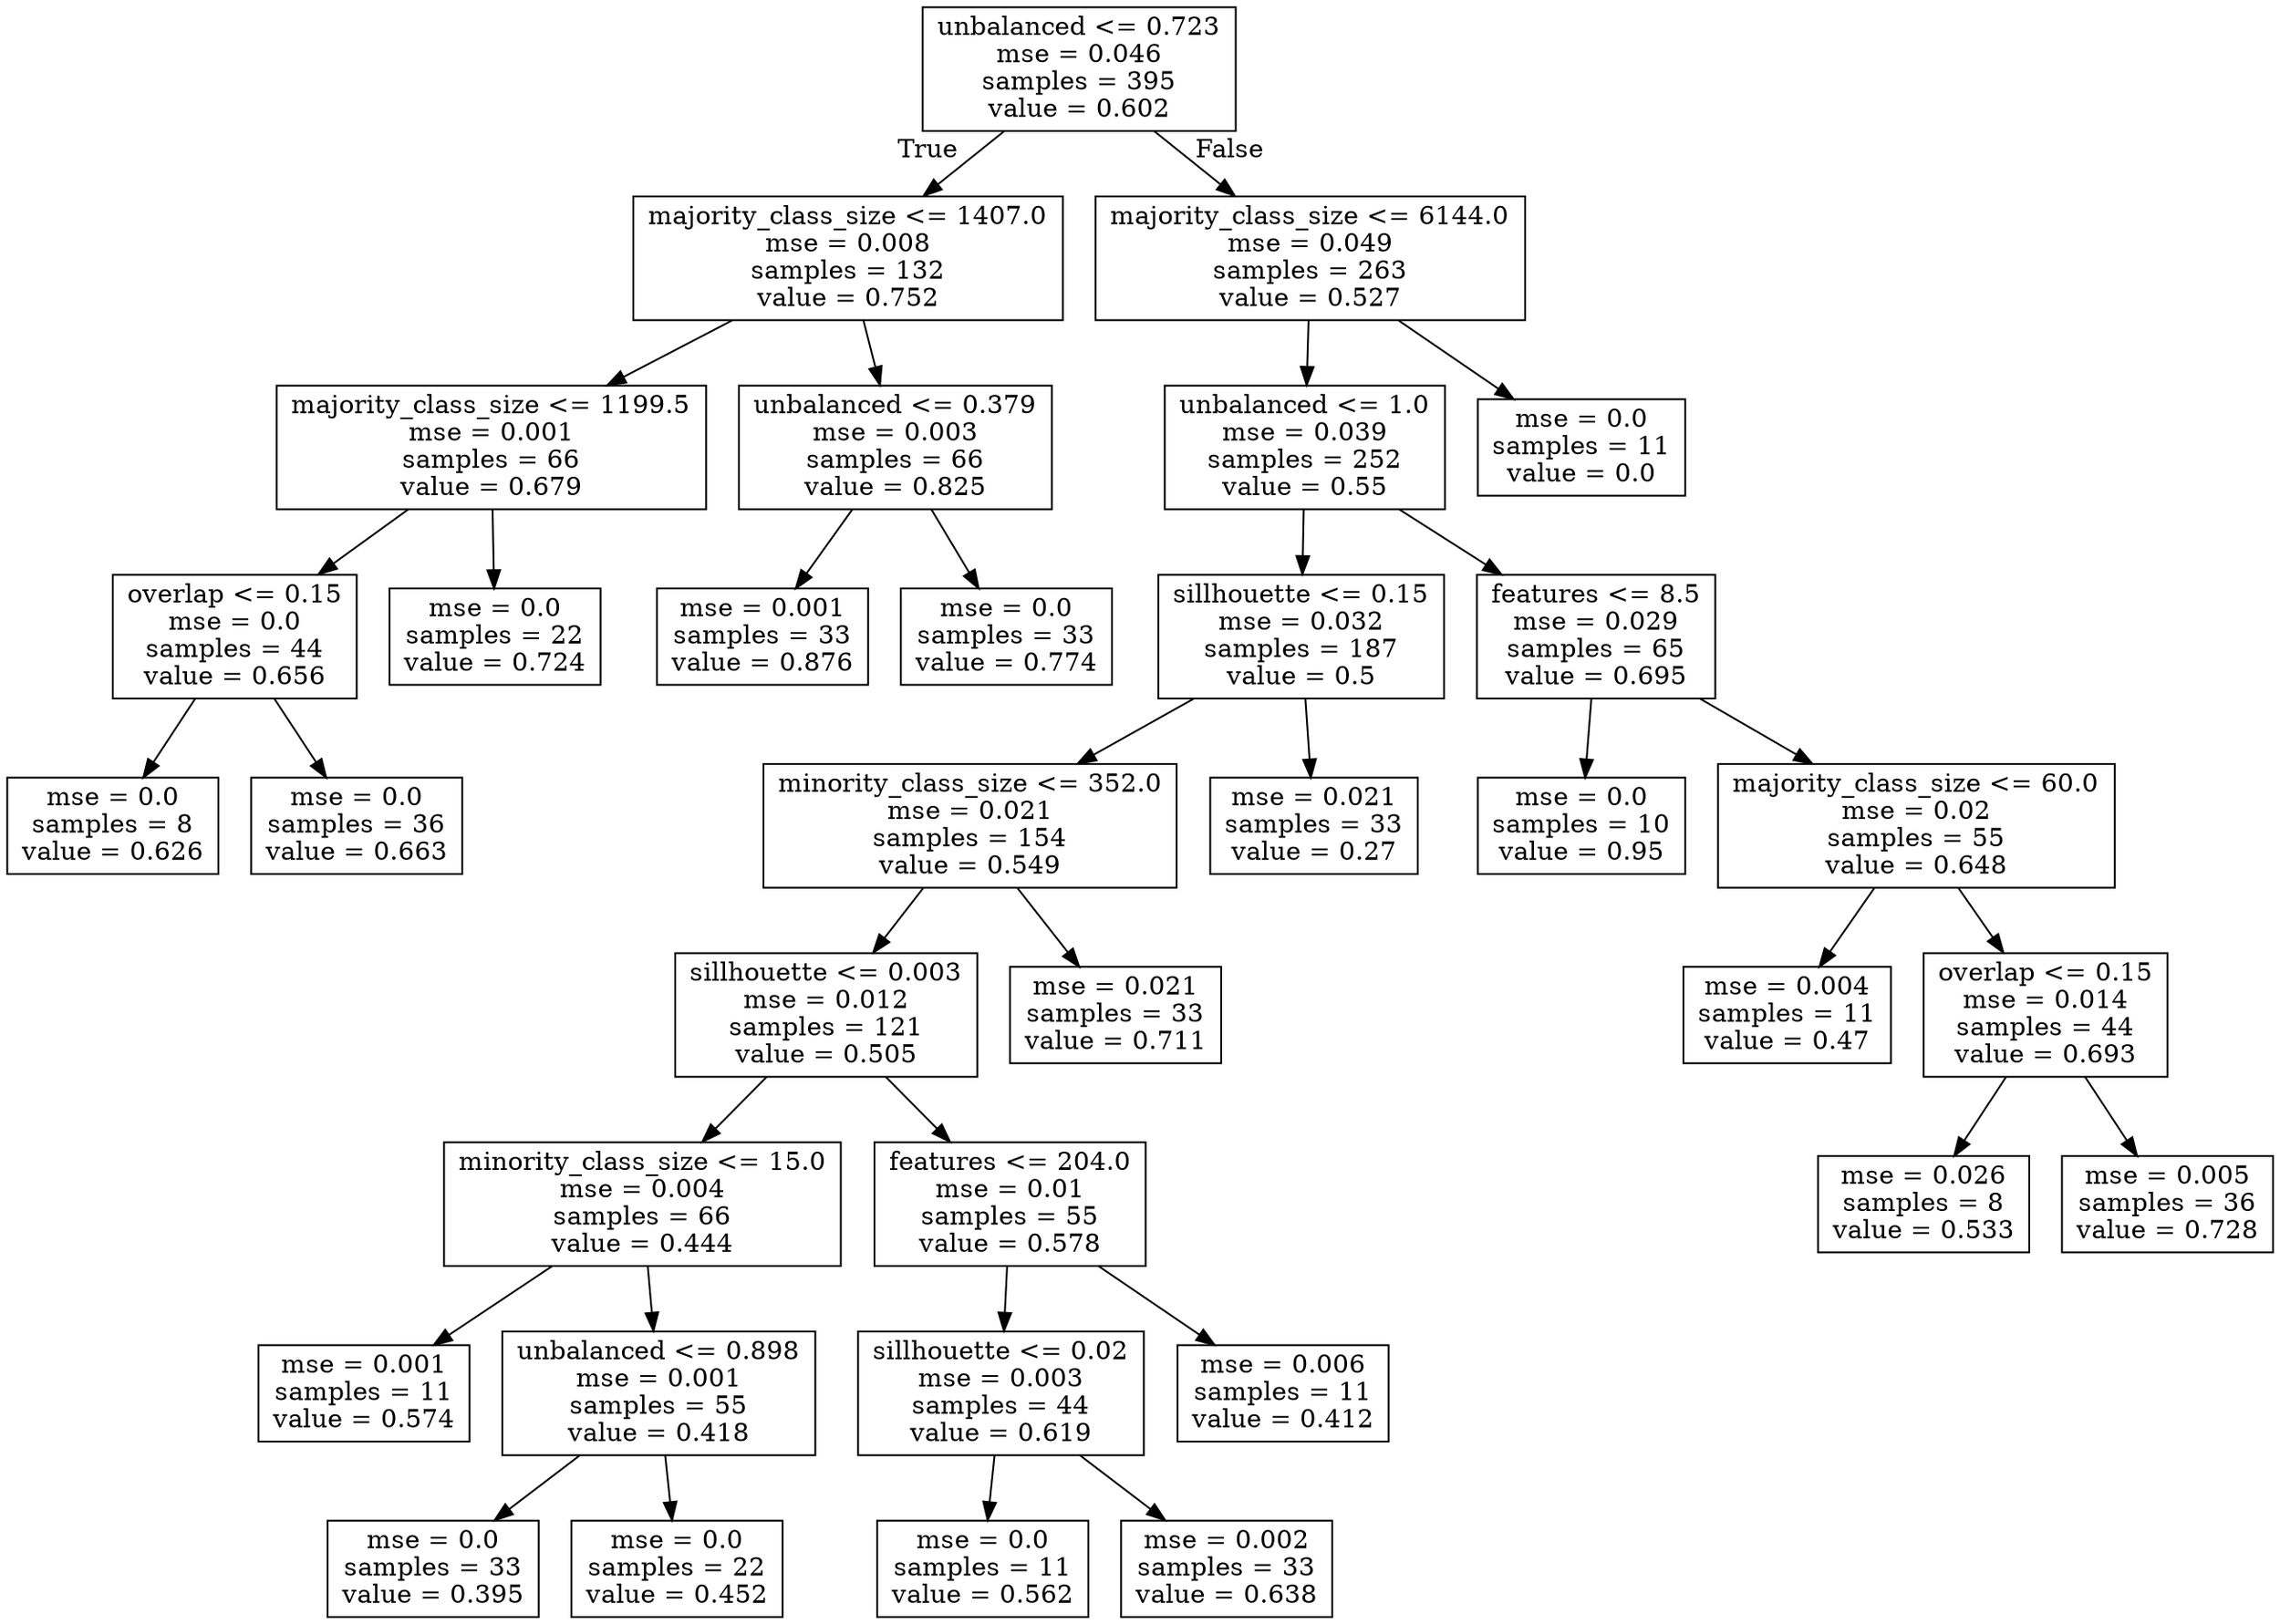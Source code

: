 digraph Tree {
node [shape=box] ;
0 [label="unbalanced <= 0.723\nmse = 0.046\nsamples = 395\nvalue = 0.602"] ;
1 [label="majority_class_size <= 1407.0\nmse = 0.008\nsamples = 132\nvalue = 0.752"] ;
0 -> 1 [labeldistance=2.5, labelangle=45, headlabel="True"] ;
2 [label="majority_class_size <= 1199.5\nmse = 0.001\nsamples = 66\nvalue = 0.679"] ;
1 -> 2 ;
3 [label="overlap <= 0.15\nmse = 0.0\nsamples = 44\nvalue = 0.656"] ;
2 -> 3 ;
4 [label="mse = 0.0\nsamples = 8\nvalue = 0.626"] ;
3 -> 4 ;
5 [label="mse = 0.0\nsamples = 36\nvalue = 0.663"] ;
3 -> 5 ;
6 [label="mse = 0.0\nsamples = 22\nvalue = 0.724"] ;
2 -> 6 ;
7 [label="unbalanced <= 0.379\nmse = 0.003\nsamples = 66\nvalue = 0.825"] ;
1 -> 7 ;
8 [label="mse = 0.001\nsamples = 33\nvalue = 0.876"] ;
7 -> 8 ;
9 [label="mse = 0.0\nsamples = 33\nvalue = 0.774"] ;
7 -> 9 ;
10 [label="majority_class_size <= 6144.0\nmse = 0.049\nsamples = 263\nvalue = 0.527"] ;
0 -> 10 [labeldistance=2.5, labelangle=-45, headlabel="False"] ;
11 [label="unbalanced <= 1.0\nmse = 0.039\nsamples = 252\nvalue = 0.55"] ;
10 -> 11 ;
12 [label="sillhouette <= 0.15\nmse = 0.032\nsamples = 187\nvalue = 0.5"] ;
11 -> 12 ;
13 [label="minority_class_size <= 352.0\nmse = 0.021\nsamples = 154\nvalue = 0.549"] ;
12 -> 13 ;
14 [label="sillhouette <= 0.003\nmse = 0.012\nsamples = 121\nvalue = 0.505"] ;
13 -> 14 ;
15 [label="minority_class_size <= 15.0\nmse = 0.004\nsamples = 66\nvalue = 0.444"] ;
14 -> 15 ;
16 [label="mse = 0.001\nsamples = 11\nvalue = 0.574"] ;
15 -> 16 ;
17 [label="unbalanced <= 0.898\nmse = 0.001\nsamples = 55\nvalue = 0.418"] ;
15 -> 17 ;
18 [label="mse = 0.0\nsamples = 33\nvalue = 0.395"] ;
17 -> 18 ;
19 [label="mse = 0.0\nsamples = 22\nvalue = 0.452"] ;
17 -> 19 ;
20 [label="features <= 204.0\nmse = 0.01\nsamples = 55\nvalue = 0.578"] ;
14 -> 20 ;
21 [label="sillhouette <= 0.02\nmse = 0.003\nsamples = 44\nvalue = 0.619"] ;
20 -> 21 ;
22 [label="mse = 0.0\nsamples = 11\nvalue = 0.562"] ;
21 -> 22 ;
23 [label="mse = 0.002\nsamples = 33\nvalue = 0.638"] ;
21 -> 23 ;
24 [label="mse = 0.006\nsamples = 11\nvalue = 0.412"] ;
20 -> 24 ;
25 [label="mse = 0.021\nsamples = 33\nvalue = 0.711"] ;
13 -> 25 ;
26 [label="mse = 0.021\nsamples = 33\nvalue = 0.27"] ;
12 -> 26 ;
27 [label="features <= 8.5\nmse = 0.029\nsamples = 65\nvalue = 0.695"] ;
11 -> 27 ;
28 [label="mse = 0.0\nsamples = 10\nvalue = 0.95"] ;
27 -> 28 ;
29 [label="majority_class_size <= 60.0\nmse = 0.02\nsamples = 55\nvalue = 0.648"] ;
27 -> 29 ;
30 [label="mse = 0.004\nsamples = 11\nvalue = 0.47"] ;
29 -> 30 ;
31 [label="overlap <= 0.15\nmse = 0.014\nsamples = 44\nvalue = 0.693"] ;
29 -> 31 ;
32 [label="mse = 0.026\nsamples = 8\nvalue = 0.533"] ;
31 -> 32 ;
33 [label="mse = 0.005\nsamples = 36\nvalue = 0.728"] ;
31 -> 33 ;
34 [label="mse = 0.0\nsamples = 11\nvalue = 0.0"] ;
10 -> 34 ;
}